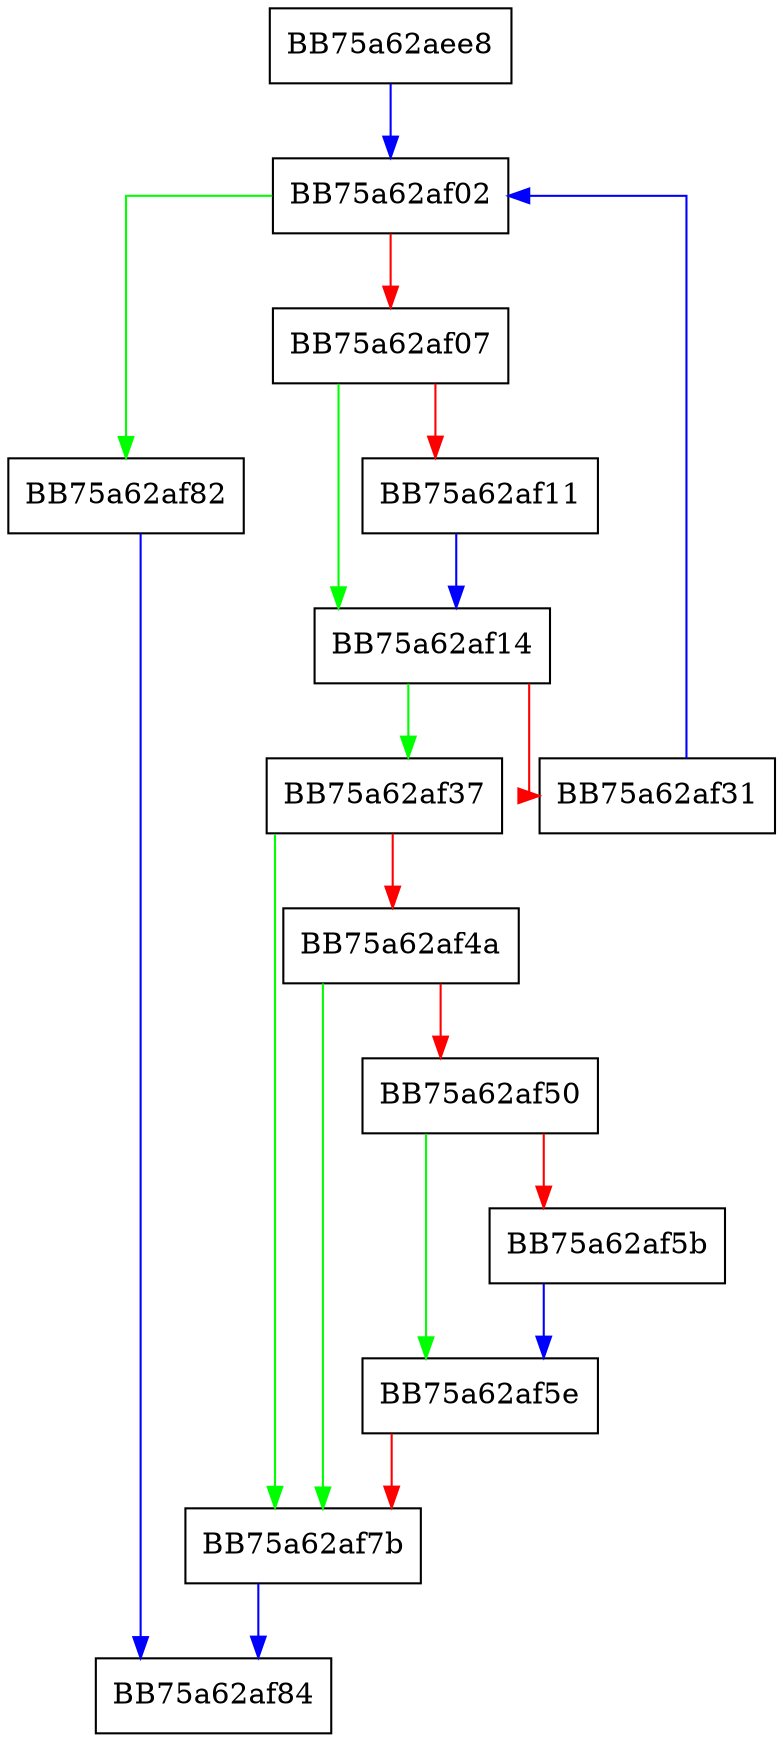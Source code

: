 digraph RetrieveAttributes {
  node [shape="box"];
  graph [splines=ortho];
  BB75a62aee8 -> BB75a62af02 [color="blue"];
  BB75a62af02 -> BB75a62af82 [color="green"];
  BB75a62af02 -> BB75a62af07 [color="red"];
  BB75a62af07 -> BB75a62af14 [color="green"];
  BB75a62af07 -> BB75a62af11 [color="red"];
  BB75a62af11 -> BB75a62af14 [color="blue"];
  BB75a62af14 -> BB75a62af37 [color="green"];
  BB75a62af14 -> BB75a62af31 [color="red"];
  BB75a62af31 -> BB75a62af02 [color="blue"];
  BB75a62af37 -> BB75a62af7b [color="green"];
  BB75a62af37 -> BB75a62af4a [color="red"];
  BB75a62af4a -> BB75a62af7b [color="green"];
  BB75a62af4a -> BB75a62af50 [color="red"];
  BB75a62af50 -> BB75a62af5e [color="green"];
  BB75a62af50 -> BB75a62af5b [color="red"];
  BB75a62af5b -> BB75a62af5e [color="blue"];
  BB75a62af5e -> BB75a62af7b [color="red"];
  BB75a62af7b -> BB75a62af84 [color="blue"];
  BB75a62af82 -> BB75a62af84 [color="blue"];
}